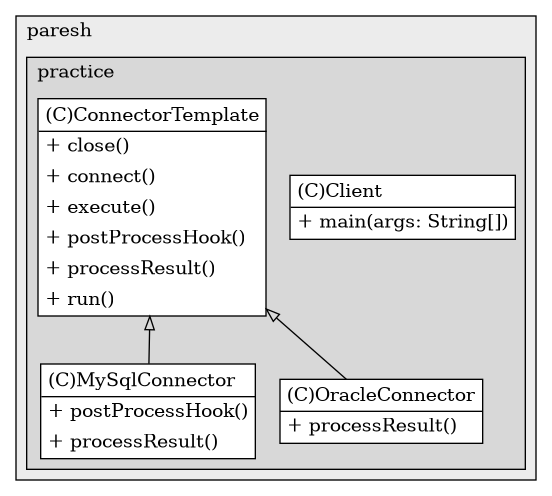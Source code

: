 @startuml

/' diagram meta data start
config=StructureConfiguration;
{
  "projectClassification": {
    "searchMode": "OpenProject", // OpenProject, AllProjects
    "includedProjects": "",
    "pathEndKeywords": "*.impl",
    "isClientPath": "",
    "isClientName": "",
    "isTestPath": "",
    "isTestName": "",
    "isMappingPath": "",
    "isMappingName": "",
    "isDataAccessPath": "",
    "isDataAccessName": "",
    "isDataStructurePath": "",
    "isDataStructureName": "",
    "isInterfaceStructuresPath": "",
    "isInterfaceStructuresName": "",
    "isEntryPointPath": "",
    "isEntryPointName": "",
    "treatFinalFieldsAsMandatory": false
  },
  "graphRestriction": {
    "classPackageExcludeFilter": "",
    "classPackageIncludeFilter": "",
    "classNameExcludeFilter": "",
    "classNameIncludeFilter": "",
    "methodNameExcludeFilter": "",
    "methodNameIncludeFilter": "",
    "removeByInheritance": "", // inheritance/annotation based filtering is done in a second step
    "removeByAnnotation": "",
    "removeByClassPackage": "", // cleanup the graph after inheritance/annotation based filtering is done
    "removeByClassName": "",
    "cutMappings": false,
    "cutEnum": true,
    "cutTests": true,
    "cutClient": true,
    "cutDataAccess": false,
    "cutInterfaceStructures": false,
    "cutDataStructures": false,
    "cutGetterAndSetter": true,
    "cutConstructors": true
  },
  "graphTraversal": {
    "forwardDepth": 6,
    "backwardDepth": 6,
    "classPackageExcludeFilter": "",
    "classPackageIncludeFilter": "",
    "classNameExcludeFilter": "",
    "classNameIncludeFilter": "",
    "methodNameExcludeFilter": "",
    "methodNameIncludeFilter": "",
    "hideMappings": false,
    "hideDataStructures": false,
    "hidePrivateMethods": true,
    "hideInterfaceCalls": true, // indirection: implementation -> interface (is hidden) -> implementation
    "onlyShowApplicationEntryPoints": false, // root node is included
    "useMethodCallsForStructureDiagram": "ForwardOnly" // ForwardOnly, BothDirections, No
  },
  "details": {
    "aggregation": "GroupByClass", // ByClass, GroupByClass, None
    "showClassGenericTypes": true,
    "showMethods": true,
    "showMethodParameterNames": true,
    "showMethodParameterTypes": true,
    "showMethodReturnType": true,
    "showPackageLevels": 2,
    "showDetailedClassStructure": true
  },
  "rootClass": "com.paresh.practice.design.patterns.behavioral.template.Client",
  "extensionCallbackMethod": "" // qualified.class.name#methodName - signature: public static String method(String)
}
diagram meta data end '/



digraph g {
    rankdir="TB"
    splines=polyline
    

'nodes 
subgraph cluster_995423943 { 
   	label=paresh
	labeljust=l
	fillcolor="#ececec"
	style=filled
   
   subgraph cluster_1785808304 { 
   	label=practice
	labeljust=l
	fillcolor="#d8d8d8"
	style=filled
   
   Client1884383077[
	label=<<TABLE BORDER="1" CELLBORDER="0" CELLPADDING="4" CELLSPACING="0">
<TR><TD ALIGN="LEFT" >(C)Client</TD></TR>
<HR/>
<TR><TD ALIGN="LEFT" >+ main(args: String[])</TD></TR>
</TABLE>>
	style=filled
	margin=0
	shape=plaintext
	fillcolor="#FFFFFF"
];

ConnectorTemplate1884383077[
	label=<<TABLE BORDER="1" CELLBORDER="0" CELLPADDING="4" CELLSPACING="0">
<TR><TD ALIGN="LEFT" >(C)ConnectorTemplate</TD></TR>
<HR/>
<TR><TD ALIGN="LEFT" >+ close()</TD></TR>
<TR><TD ALIGN="LEFT" >+ connect()</TD></TR>
<TR><TD ALIGN="LEFT" >+ execute()</TD></TR>
<TR><TD ALIGN="LEFT" >+ postProcessHook()</TD></TR>
<TR><TD ALIGN="LEFT" >+ processResult()</TD></TR>
<TR><TD ALIGN="LEFT" >+ run()</TD></TR>
</TABLE>>
	style=filled
	margin=0
	shape=plaintext
	fillcolor="#FFFFFF"
];

MySqlConnector1884383077[
	label=<<TABLE BORDER="1" CELLBORDER="0" CELLPADDING="4" CELLSPACING="0">
<TR><TD ALIGN="LEFT" >(C)MySqlConnector</TD></TR>
<HR/>
<TR><TD ALIGN="LEFT" >+ postProcessHook()</TD></TR>
<TR><TD ALIGN="LEFT" >+ processResult()</TD></TR>
</TABLE>>
	style=filled
	margin=0
	shape=plaintext
	fillcolor="#FFFFFF"
];

OracleConnector1884383077[
	label=<<TABLE BORDER="1" CELLBORDER="0" CELLPADDING="4" CELLSPACING="0">
<TR><TD ALIGN="LEFT" >(C)OracleConnector</TD></TR>
<HR/>
<TR><TD ALIGN="LEFT" >+ processResult()</TD></TR>
</TABLE>>
	style=filled
	margin=0
	shape=plaintext
	fillcolor="#FFFFFF"
];
} 
} 

'edges    
ConnectorTemplate1884383077 -> MySqlConnector1884383077[arrowhead=none, arrowtail=empty, dir=both];
ConnectorTemplate1884383077 -> OracleConnector1884383077[arrowhead=none, arrowtail=empty, dir=both];
    
}
@enduml